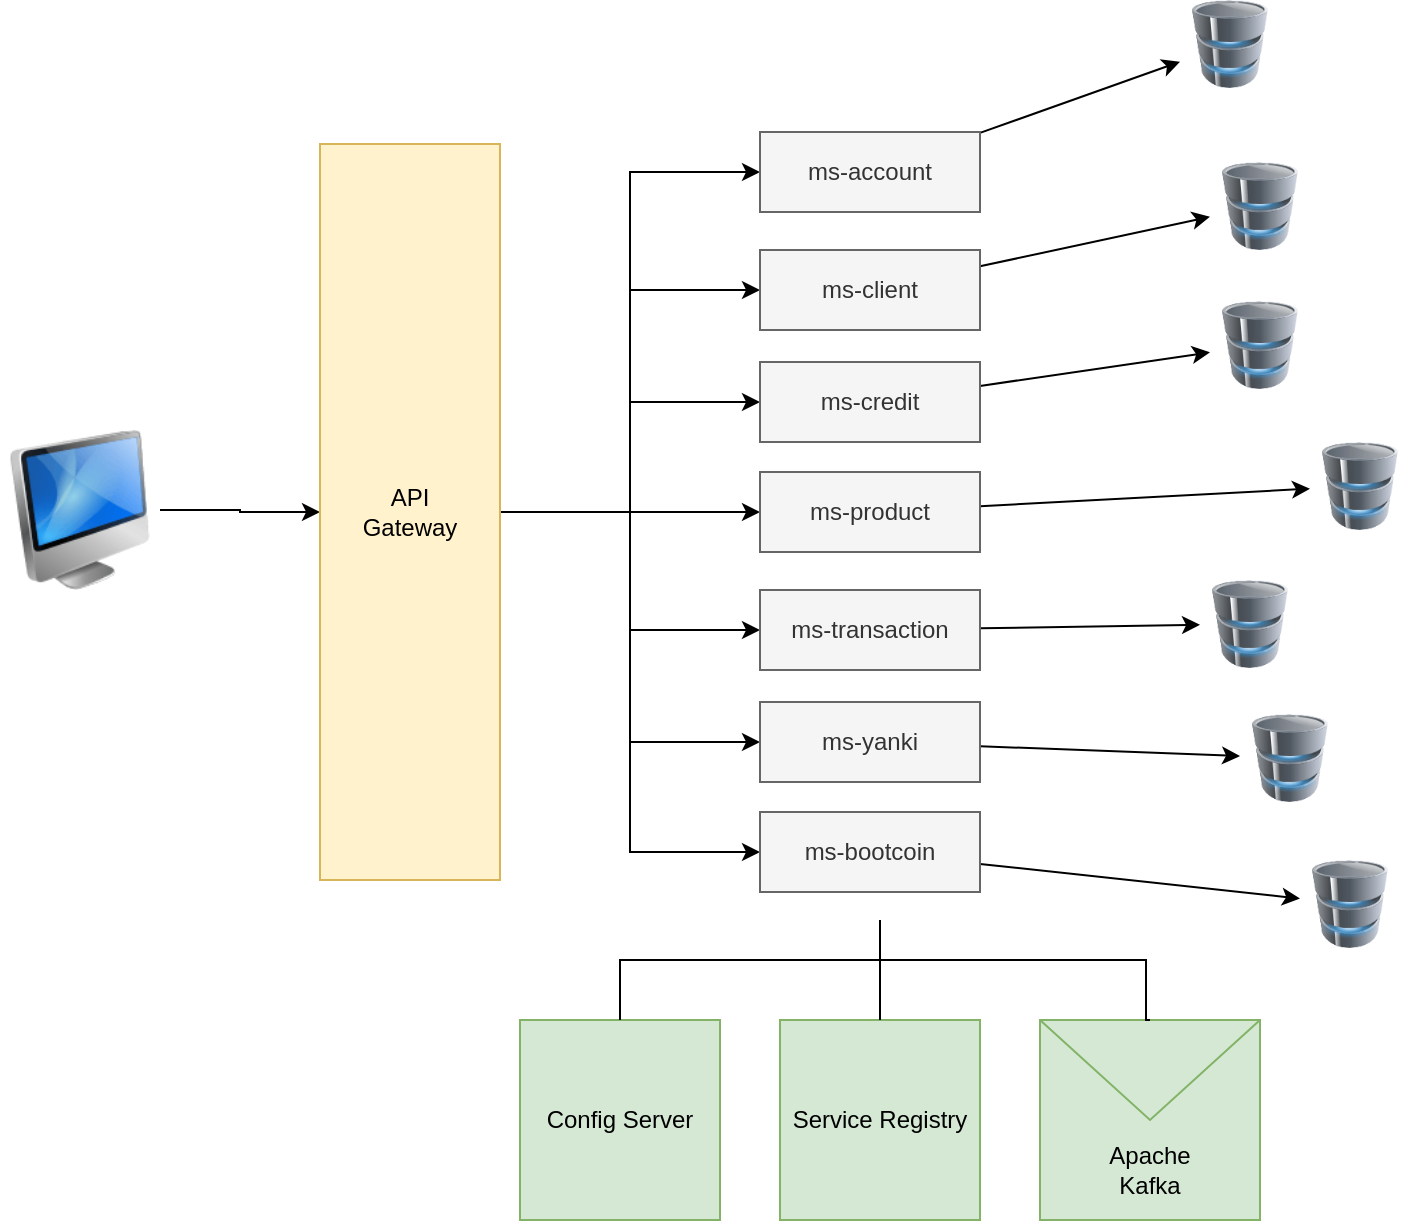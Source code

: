 <mxfile version="23.1.5" type="device">
  <diagram name="Página-1" id="bsRN9cq0f0hHZhaM3_Zt">
    <mxGraphModel dx="1342" dy="740" grid="1" gridSize="10" guides="1" tooltips="1" connect="1" arrows="1" fold="1" page="1" pageScale="1" pageWidth="827" pageHeight="1169" math="0" shadow="0">
      <root>
        <mxCell id="0" />
        <mxCell id="1" parent="0" />
        <mxCell id="lR96xyGp6J3FQe8TZl9x-45" style="edgeStyle=orthogonalEdgeStyle;rounded=0;orthogonalLoop=1;jettySize=auto;html=1;entryX=0;entryY=0.5;entryDx=0;entryDy=0;" edge="1" parent="1" source="lR96xyGp6J3FQe8TZl9x-1" target="lR96xyGp6J3FQe8TZl9x-3">
          <mxGeometry relative="1" as="geometry" />
        </mxCell>
        <mxCell id="lR96xyGp6J3FQe8TZl9x-1" value="" style="image;html=1;image=img/lib/clip_art/computers/iMac_128x128.png" vertex="1" parent="1">
          <mxGeometry x="10" y="605" width="80" height="80" as="geometry" />
        </mxCell>
        <mxCell id="lR96xyGp6J3FQe8TZl9x-31" style="edgeStyle=orthogonalEdgeStyle;rounded=0;orthogonalLoop=1;jettySize=auto;html=1;entryX=0;entryY=0.5;entryDx=0;entryDy=0;" edge="1" parent="1" source="lR96xyGp6J3FQe8TZl9x-3" target="lR96xyGp6J3FQe8TZl9x-8">
          <mxGeometry relative="1" as="geometry" />
        </mxCell>
        <mxCell id="lR96xyGp6J3FQe8TZl9x-32" style="edgeStyle=orthogonalEdgeStyle;rounded=0;orthogonalLoop=1;jettySize=auto;html=1;" edge="1" parent="1" source="lR96xyGp6J3FQe8TZl9x-3" target="lR96xyGp6J3FQe8TZl9x-15">
          <mxGeometry relative="1" as="geometry" />
        </mxCell>
        <mxCell id="lR96xyGp6J3FQe8TZl9x-33" style="edgeStyle=orthogonalEdgeStyle;rounded=0;orthogonalLoop=1;jettySize=auto;html=1;entryX=0;entryY=0.5;entryDx=0;entryDy=0;" edge="1" parent="1" source="lR96xyGp6J3FQe8TZl9x-3" target="lR96xyGp6J3FQe8TZl9x-9">
          <mxGeometry relative="1" as="geometry" />
        </mxCell>
        <mxCell id="lR96xyGp6J3FQe8TZl9x-34" style="edgeStyle=orthogonalEdgeStyle;rounded=0;orthogonalLoop=1;jettySize=auto;html=1;entryX=0;entryY=0.5;entryDx=0;entryDy=0;" edge="1" parent="1" source="lR96xyGp6J3FQe8TZl9x-3" target="lR96xyGp6J3FQe8TZl9x-10">
          <mxGeometry relative="1" as="geometry" />
        </mxCell>
        <mxCell id="lR96xyGp6J3FQe8TZl9x-35" style="edgeStyle=orthogonalEdgeStyle;rounded=0;orthogonalLoop=1;jettySize=auto;html=1;entryX=0;entryY=0.5;entryDx=0;entryDy=0;" edge="1" parent="1" source="lR96xyGp6J3FQe8TZl9x-3" target="lR96xyGp6J3FQe8TZl9x-12">
          <mxGeometry relative="1" as="geometry" />
        </mxCell>
        <mxCell id="lR96xyGp6J3FQe8TZl9x-36" style="edgeStyle=orthogonalEdgeStyle;rounded=0;orthogonalLoop=1;jettySize=auto;html=1;entryX=0;entryY=0.5;entryDx=0;entryDy=0;" edge="1" parent="1" source="lR96xyGp6J3FQe8TZl9x-3" target="lR96xyGp6J3FQe8TZl9x-13">
          <mxGeometry relative="1" as="geometry" />
        </mxCell>
        <mxCell id="lR96xyGp6J3FQe8TZl9x-37" style="edgeStyle=orthogonalEdgeStyle;rounded=0;orthogonalLoop=1;jettySize=auto;html=1;entryX=0;entryY=0.5;entryDx=0;entryDy=0;" edge="1" parent="1" source="lR96xyGp6J3FQe8TZl9x-3" target="lR96xyGp6J3FQe8TZl9x-14">
          <mxGeometry relative="1" as="geometry" />
        </mxCell>
        <mxCell id="lR96xyGp6J3FQe8TZl9x-3" value="API&lt;br&gt;Gateway" style="rounded=0;whiteSpace=wrap;html=1;fillColor=#fff2cc;strokeColor=#d6b656;" vertex="1" parent="1">
          <mxGeometry x="170" y="462" width="90" height="368" as="geometry" />
        </mxCell>
        <mxCell id="lR96xyGp6J3FQe8TZl9x-38" style="rounded=0;orthogonalLoop=1;jettySize=auto;html=1;" edge="1" parent="1" source="lR96xyGp6J3FQe8TZl9x-8" target="lR96xyGp6J3FQe8TZl9x-16">
          <mxGeometry relative="1" as="geometry" />
        </mxCell>
        <mxCell id="lR96xyGp6J3FQe8TZl9x-8" value="ms-account" style="rounded=0;whiteSpace=wrap;html=1;fillColor=#f5f5f5;fontColor=#333333;strokeColor=#666666;" vertex="1" parent="1">
          <mxGeometry x="390" y="456" width="110" height="40" as="geometry" />
        </mxCell>
        <mxCell id="lR96xyGp6J3FQe8TZl9x-39" style="rounded=0;orthogonalLoop=1;jettySize=auto;html=1;" edge="1" parent="1" source="lR96xyGp6J3FQe8TZl9x-9" target="lR96xyGp6J3FQe8TZl9x-17">
          <mxGeometry relative="1" as="geometry" />
        </mxCell>
        <mxCell id="lR96xyGp6J3FQe8TZl9x-9" value="ms-client" style="rounded=0;whiteSpace=wrap;html=1;fillColor=#f5f5f5;fontColor=#333333;strokeColor=#666666;" vertex="1" parent="1">
          <mxGeometry x="390" y="515" width="110" height="40" as="geometry" />
        </mxCell>
        <mxCell id="lR96xyGp6J3FQe8TZl9x-40" style="rounded=0;orthogonalLoop=1;jettySize=auto;html=1;" edge="1" parent="1" source="lR96xyGp6J3FQe8TZl9x-10" target="lR96xyGp6J3FQe8TZl9x-18">
          <mxGeometry relative="1" as="geometry" />
        </mxCell>
        <mxCell id="lR96xyGp6J3FQe8TZl9x-10" value="ms-credit" style="rounded=0;whiteSpace=wrap;html=1;fillColor=#f5f5f5;fontColor=#333333;strokeColor=#666666;" vertex="1" parent="1">
          <mxGeometry x="390" y="571" width="110" height="40" as="geometry" />
        </mxCell>
        <mxCell id="lR96xyGp6J3FQe8TZl9x-41" style="rounded=0;orthogonalLoop=1;jettySize=auto;html=1;" edge="1" parent="1" source="lR96xyGp6J3FQe8TZl9x-12" target="lR96xyGp6J3FQe8TZl9x-19">
          <mxGeometry relative="1" as="geometry" />
        </mxCell>
        <mxCell id="lR96xyGp6J3FQe8TZl9x-12" value="ms-product" style="rounded=0;whiteSpace=wrap;html=1;fillColor=#f5f5f5;fontColor=#333333;strokeColor=#666666;" vertex="1" parent="1">
          <mxGeometry x="390" y="626" width="110" height="40" as="geometry" />
        </mxCell>
        <mxCell id="lR96xyGp6J3FQe8TZl9x-42" style="rounded=0;orthogonalLoop=1;jettySize=auto;html=1;" edge="1" parent="1" source="lR96xyGp6J3FQe8TZl9x-13" target="lR96xyGp6J3FQe8TZl9x-20">
          <mxGeometry relative="1" as="geometry" />
        </mxCell>
        <mxCell id="lR96xyGp6J3FQe8TZl9x-13" value="ms-transaction" style="rounded=0;whiteSpace=wrap;html=1;fillColor=#f5f5f5;fontColor=#333333;strokeColor=#666666;" vertex="1" parent="1">
          <mxGeometry x="390" y="685" width="110" height="40" as="geometry" />
        </mxCell>
        <mxCell id="lR96xyGp6J3FQe8TZl9x-43" style="rounded=0;orthogonalLoop=1;jettySize=auto;html=1;" edge="1" parent="1" source="lR96xyGp6J3FQe8TZl9x-14" target="lR96xyGp6J3FQe8TZl9x-21">
          <mxGeometry relative="1" as="geometry" />
        </mxCell>
        <mxCell id="lR96xyGp6J3FQe8TZl9x-14" value="ms-yanki" style="rounded=0;whiteSpace=wrap;html=1;fillColor=#f5f5f5;fontColor=#333333;strokeColor=#666666;" vertex="1" parent="1">
          <mxGeometry x="390" y="741" width="110" height="40" as="geometry" />
        </mxCell>
        <mxCell id="lR96xyGp6J3FQe8TZl9x-44" style="rounded=0;orthogonalLoop=1;jettySize=auto;html=1;" edge="1" parent="1" source="lR96xyGp6J3FQe8TZl9x-15" target="lR96xyGp6J3FQe8TZl9x-22">
          <mxGeometry relative="1" as="geometry" />
        </mxCell>
        <mxCell id="lR96xyGp6J3FQe8TZl9x-15" value="ms-bootcoin" style="rounded=0;whiteSpace=wrap;html=1;fillColor=#f5f5f5;fontColor=#333333;strokeColor=#666666;" vertex="1" parent="1">
          <mxGeometry x="390" y="796" width="110" height="40" as="geometry" />
        </mxCell>
        <mxCell id="lR96xyGp6J3FQe8TZl9x-16" value="" style="image;html=1;image=img/lib/clip_art/computers/Database_128x128.png" vertex="1" parent="1">
          <mxGeometry x="600" y="390" width="50" height="44" as="geometry" />
        </mxCell>
        <mxCell id="lR96xyGp6J3FQe8TZl9x-17" value="" style="image;html=1;image=img/lib/clip_art/computers/Database_128x128.png" vertex="1" parent="1">
          <mxGeometry x="615" y="471" width="50" height="44" as="geometry" />
        </mxCell>
        <mxCell id="lR96xyGp6J3FQe8TZl9x-18" value="" style="image;html=1;image=img/lib/clip_art/computers/Database_128x128.png" vertex="1" parent="1">
          <mxGeometry x="615" y="540.5" width="50" height="44" as="geometry" />
        </mxCell>
        <mxCell id="lR96xyGp6J3FQe8TZl9x-19" value="" style="image;html=1;image=img/lib/clip_art/computers/Database_128x128.png" vertex="1" parent="1">
          <mxGeometry x="665" y="611" width="50" height="44" as="geometry" />
        </mxCell>
        <mxCell id="lR96xyGp6J3FQe8TZl9x-20" value="" style="image;html=1;image=img/lib/clip_art/computers/Database_128x128.png" vertex="1" parent="1">
          <mxGeometry x="610" y="680" width="50" height="44" as="geometry" />
        </mxCell>
        <mxCell id="lR96xyGp6J3FQe8TZl9x-21" value="" style="image;html=1;image=img/lib/clip_art/computers/Database_128x128.png" vertex="1" parent="1">
          <mxGeometry x="630" y="747" width="50" height="44" as="geometry" />
        </mxCell>
        <mxCell id="lR96xyGp6J3FQe8TZl9x-22" value="" style="image;html=1;image=img/lib/clip_art/computers/Database_128x128.png" vertex="1" parent="1">
          <mxGeometry x="660" y="820" width="50" height="44" as="geometry" />
        </mxCell>
        <mxCell id="lR96xyGp6J3FQe8TZl9x-24" value="Config Server" style="whiteSpace=wrap;html=1;aspect=fixed;fillColor=#d5e8d4;strokeColor=#82b366;" vertex="1" parent="1">
          <mxGeometry x="270" y="900" width="100" height="100" as="geometry" />
        </mxCell>
        <mxCell id="lR96xyGp6J3FQe8TZl9x-25" value="Service Registry" style="whiteSpace=wrap;html=1;aspect=fixed;fillColor=#d5e8d4;strokeColor=#82b366;" vertex="1" parent="1">
          <mxGeometry x="400" y="900" width="100" height="100" as="geometry" />
        </mxCell>
        <mxCell id="lR96xyGp6J3FQe8TZl9x-29" value="" style="shape=message;html=1;html=1;outlineConnect=0;labelPosition=center;verticalLabelPosition=bottom;align=center;verticalAlign=top;fillColor=#d5e8d4;strokeColor=#82b366;" vertex="1" parent="1">
          <mxGeometry x="530" y="900" width="110" height="100" as="geometry" />
        </mxCell>
        <mxCell id="lR96xyGp6J3FQe8TZl9x-30" value="Apache Kafka" style="text;html=1;align=center;verticalAlign=middle;whiteSpace=wrap;rounded=0;" vertex="1" parent="1">
          <mxGeometry x="555" y="960" width="60" height="30" as="geometry" />
        </mxCell>
        <mxCell id="lR96xyGp6J3FQe8TZl9x-46" value="" style="endArrow=none;html=1;rounded=0;exitX=0.5;exitY=0;exitDx=0;exitDy=0;entryX=0.5;entryY=0;entryDx=0;entryDy=0;edgeStyle=orthogonalEdgeStyle;" edge="1" parent="1" source="lR96xyGp6J3FQe8TZl9x-24" target="lR96xyGp6J3FQe8TZl9x-29">
          <mxGeometry width="50" height="50" relative="1" as="geometry">
            <mxPoint x="317.48" y="874" as="sourcePoint" />
            <mxPoint x="582.48" y="874" as="targetPoint" />
            <Array as="points">
              <mxPoint x="320" y="870" />
              <mxPoint x="583" y="870" />
              <mxPoint x="583" y="900" />
            </Array>
          </mxGeometry>
        </mxCell>
        <mxCell id="lR96xyGp6J3FQe8TZl9x-47" value="" style="endArrow=none;html=1;rounded=0;exitX=0.5;exitY=0;exitDx=0;exitDy=0;" edge="1" parent="1" source="lR96xyGp6J3FQe8TZl9x-25">
          <mxGeometry width="50" height="50" relative="1" as="geometry">
            <mxPoint x="330" y="870" as="sourcePoint" />
            <mxPoint x="450" y="850" as="targetPoint" />
          </mxGeometry>
        </mxCell>
      </root>
    </mxGraphModel>
  </diagram>
</mxfile>
